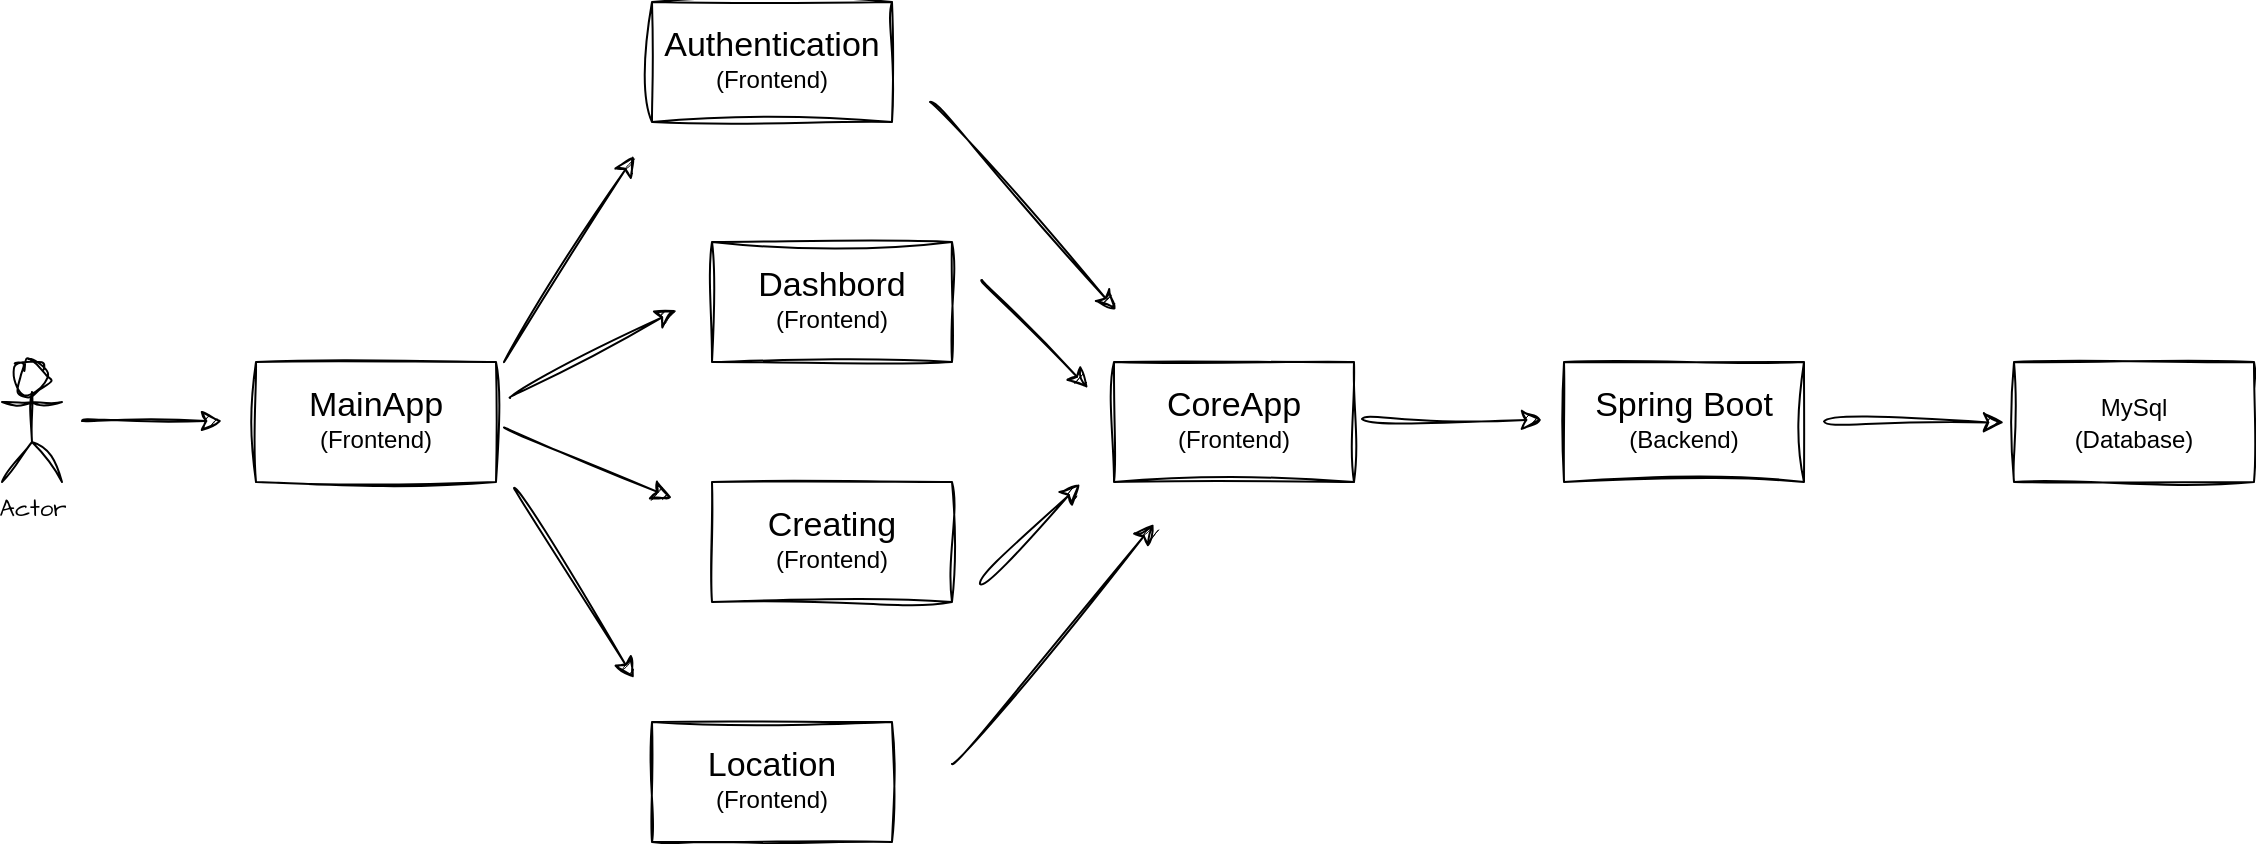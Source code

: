 <mxfile version="27.0.9">
  <diagram name="Pagină-1" id="y9jRKCElQh4QS8b3FHTA">
    <mxGraphModel dx="1789" dy="1220" grid="1" gridSize="10" guides="1" tooltips="1" connect="1" arrows="1" fold="1" page="0" pageScale="1" pageWidth="1169" pageHeight="827" math="0" shadow="0" adaptiveColors="simple">
      <root>
        <mxCell id="0" />
        <mxCell id="1" parent="0" />
        <mxCell id="EwuwBW0J4vEEIveTq8Gk-1" value="Actor" style="shape=umlActor;verticalLabelPosition=bottom;verticalAlign=top;html=1;outlineConnect=0;hachureGap=4;fontFamily=Architects Daughter;fontSource=https%3A%2F%2Ffonts.googleapis.com%2Fcss%3Ffamily%3DArchitects%2BDaughter;labelBackgroundColor=none;sketch=1;curveFitting=1;jiggle=2;rounded=0;" vertex="1" parent="1">
          <mxGeometry x="-176" y="152" width="30" height="60" as="geometry" />
        </mxCell>
        <mxCell id="EwuwBW0J4vEEIveTq8Gk-4" value="" style="endArrow=classic;html=1;rounded=0;hachureGap=4;fontFamily=Architects Daughter;fontSource=https%3A%2F%2Ffonts.googleapis.com%2Fcss%3Ffamily%3DArchitects%2BDaughter;fontSize=12;startSize=8;endSize=8;curved=1;labelBackgroundColor=none;fontColor=default;sketch=1;curveFitting=1;jiggle=2;" edge="1" parent="1">
          <mxGeometry width="50" height="50" relative="1" as="geometry">
            <mxPoint x="-136" y="181.5" as="sourcePoint" />
            <mxPoint x="-66" y="181.5" as="targetPoint" />
          </mxGeometry>
        </mxCell>
        <mxCell id="EwuwBW0J4vEEIveTq8Gk-5" value="&lt;div style=&quot;line-height: 140%;&quot;&gt;&lt;font style=&quot;font-size: 17px;&quot;&gt;MainApp&lt;/font&gt;&lt;/div&gt;&lt;div&gt;(Frontend)&lt;/div&gt;" style="rounded=0;whiteSpace=wrap;html=1;sketch=1;curveFitting=1;jiggle=2;labelBackgroundColor=none;" vertex="1" parent="1">
          <mxGeometry x="-49" y="152" width="120" height="60" as="geometry" />
        </mxCell>
        <mxCell id="EwuwBW0J4vEEIveTq8Gk-6" value="" style="endArrow=classic;html=1;rounded=0;fontSize=12;startSize=8;endSize=8;curved=1;sketch=1;curveFitting=1;jiggle=2;labelBackgroundColor=none;fontColor=default;" edge="1" parent="1">
          <mxGeometry width="50" height="50" relative="1" as="geometry">
            <mxPoint x="78" y="170" as="sourcePoint" />
            <mxPoint x="161" y="126" as="targetPoint" />
          </mxGeometry>
        </mxCell>
        <mxCell id="EwuwBW0J4vEEIveTq8Gk-7" value="" style="endArrow=classic;html=1;rounded=0;fontSize=12;startSize=8;endSize=8;curved=1;sketch=1;curveFitting=1;jiggle=2;labelBackgroundColor=none;fontColor=default;" edge="1" parent="1">
          <mxGeometry width="50" height="50" relative="1" as="geometry">
            <mxPoint x="75" y="184.75" as="sourcePoint" />
            <mxPoint x="159" y="220" as="targetPoint" />
          </mxGeometry>
        </mxCell>
        <mxCell id="EwuwBW0J4vEEIveTq8Gk-8" value="" style="endArrow=classic;html=1;rounded=0;fontSize=12;startSize=8;endSize=8;curved=1;sketch=1;curveFitting=1;jiggle=2;labelBackgroundColor=none;fontColor=default;" edge="1" parent="1">
          <mxGeometry width="50" height="50" relative="1" as="geometry">
            <mxPoint x="80" y="215" as="sourcePoint" />
            <mxPoint x="140" y="310" as="targetPoint" />
          </mxGeometry>
        </mxCell>
        <mxCell id="EwuwBW0J4vEEIveTq8Gk-9" value="" style="endArrow=classic;html=1;rounded=0;fontSize=12;startSize=8;endSize=8;curved=1;sketch=1;curveFitting=1;jiggle=2;labelBackgroundColor=none;fontColor=default;" edge="1" parent="1">
          <mxGeometry width="50" height="50" relative="1" as="geometry">
            <mxPoint x="75" y="152" as="sourcePoint" />
            <mxPoint x="140" y="49" as="targetPoint" />
          </mxGeometry>
        </mxCell>
        <mxCell id="EwuwBW0J4vEEIveTq8Gk-10" value="&lt;div style=&quot;line-height: 140%;&quot;&gt;&lt;font style=&quot;font-size: 17px;&quot;&gt;Authentication&lt;/font&gt;&lt;/div&gt;&lt;div&gt;(Frontend)&lt;/div&gt;" style="rounded=0;whiteSpace=wrap;html=1;sketch=1;curveFitting=1;jiggle=2;labelBackgroundColor=none;" vertex="1" parent="1">
          <mxGeometry x="149" y="-28" width="120" height="60" as="geometry" />
        </mxCell>
        <mxCell id="EwuwBW0J4vEEIveTq8Gk-11" value="&lt;div style=&quot;line-height: 140%;&quot;&gt;&lt;font style=&quot;font-size: 17px;&quot;&gt;Dashbord&lt;/font&gt;&lt;/div&gt;&lt;div&gt;(Frontend)&lt;/div&gt;" style="rounded=0;whiteSpace=wrap;html=1;sketch=1;curveFitting=1;jiggle=2;labelBackgroundColor=none;" vertex="1" parent="1">
          <mxGeometry x="179" y="92" width="120" height="60" as="geometry" />
        </mxCell>
        <mxCell id="EwuwBW0J4vEEIveTq8Gk-12" value="&lt;div style=&quot;line-height: 140%;&quot;&gt;&lt;font style=&quot;font-size: 17px;&quot;&gt;Creating&lt;/font&gt;&lt;/div&gt;&lt;div&gt;(Frontend)&lt;/div&gt;" style="rounded=0;whiteSpace=wrap;html=1;sketch=1;curveFitting=1;jiggle=2;labelBackgroundColor=none;" vertex="1" parent="1">
          <mxGeometry x="179" y="212" width="120" height="60" as="geometry" />
        </mxCell>
        <mxCell id="EwuwBW0J4vEEIveTq8Gk-13" value="&lt;div style=&quot;line-height: 140%;&quot;&gt;&lt;font style=&quot;font-size: 17px;&quot;&gt;Location&lt;/font&gt;&lt;/div&gt;&lt;div&gt;(Frontend)&lt;/div&gt;" style="rounded=0;whiteSpace=wrap;html=1;sketch=1;curveFitting=1;jiggle=2;labelBackgroundColor=none;" vertex="1" parent="1">
          <mxGeometry x="149" y="332" width="120" height="60" as="geometry" />
        </mxCell>
        <mxCell id="EwuwBW0J4vEEIveTq8Gk-14" value="&lt;div style=&quot;line-height: 140%;&quot;&gt;&lt;font style=&quot;font-size: 17px;&quot;&gt;CoreApp&lt;/font&gt;&lt;/div&gt;&lt;div&gt;(Frontend)&lt;/div&gt;" style="rounded=0;whiteSpace=wrap;html=1;sketch=1;curveFitting=1;jiggle=2;labelBackgroundColor=none;" vertex="1" parent="1">
          <mxGeometry x="380" y="152" width="120" height="60" as="geometry" />
        </mxCell>
        <mxCell id="EwuwBW0J4vEEIveTq8Gk-15" value="" style="endArrow=classic;html=1;rounded=0;fontSize=12;startSize=8;endSize=8;curved=1;sketch=1;curveFitting=1;jiggle=2;labelBackgroundColor=none;fontColor=default;" edge="1" parent="1">
          <mxGeometry width="50" height="50" relative="1" as="geometry">
            <mxPoint x="288" y="22" as="sourcePoint" />
            <mxPoint x="381" y="126" as="targetPoint" />
          </mxGeometry>
        </mxCell>
        <mxCell id="EwuwBW0J4vEEIveTq8Gk-16" value="" style="endArrow=classic;html=1;rounded=0;fontSize=12;startSize=8;endSize=8;curved=1;sketch=1;curveFitting=1;jiggle=2;labelBackgroundColor=none;fontColor=default;" edge="1" parent="1">
          <mxGeometry width="50" height="50" relative="1" as="geometry">
            <mxPoint x="299" y="353" as="sourcePoint" />
            <mxPoint x="400" y="233" as="targetPoint" />
          </mxGeometry>
        </mxCell>
        <mxCell id="EwuwBW0J4vEEIveTq8Gk-17" value="" style="endArrow=classic;html=1;rounded=0;fontSize=12;startSize=8;endSize=8;curved=1;sketch=1;curveFitting=1;jiggle=2;labelBackgroundColor=none;fontColor=default;" edge="1" parent="1">
          <mxGeometry width="50" height="50" relative="1" as="geometry">
            <mxPoint x="313" y="263" as="sourcePoint" />
            <mxPoint x="363" y="213" as="targetPoint" />
          </mxGeometry>
        </mxCell>
        <mxCell id="EwuwBW0J4vEEIveTq8Gk-18" value="" style="endArrow=classic;html=1;rounded=0;fontSize=12;startSize=8;endSize=8;curved=1;sketch=1;curveFitting=1;jiggle=2;labelBackgroundColor=none;fontColor=default;" edge="1" parent="1">
          <mxGeometry width="50" height="50" relative="1" as="geometry">
            <mxPoint x="314" y="111" as="sourcePoint" />
            <mxPoint x="367" y="165" as="targetPoint" />
          </mxGeometry>
        </mxCell>
        <mxCell id="EwuwBW0J4vEEIveTq8Gk-19" value="" style="endArrow=classic;html=1;rounded=0;fontSize=12;startSize=8;endSize=8;curved=1;sketch=1;curveFitting=1;jiggle=2;labelBackgroundColor=none;fontColor=default;" edge="1" parent="1">
          <mxGeometry width="50" height="50" relative="1" as="geometry">
            <mxPoint x="504" y="180.5" as="sourcePoint" />
            <mxPoint x="594" y="181" as="targetPoint" />
          </mxGeometry>
        </mxCell>
        <mxCell id="EwuwBW0J4vEEIveTq8Gk-20" value="&lt;div style=&quot;line-height: 140%;&quot;&gt;&lt;font style=&quot;font-size: 17px;&quot;&gt;Spring Boot&lt;/font&gt;&lt;/div&gt;&lt;div&gt;(Backend)&lt;/div&gt;" style="rounded=0;whiteSpace=wrap;html=1;sketch=1;curveFitting=1;jiggle=2;labelBackgroundColor=none;" vertex="1" parent="1">
          <mxGeometry x="605" y="152" width="120" height="60" as="geometry" />
        </mxCell>
        <mxCell id="EwuwBW0J4vEEIveTq8Gk-22" value="" style="endArrow=classic;html=1;rounded=0;fontSize=12;startSize=8;endSize=8;curved=1;sketch=1;curveFitting=1;jiggle=2;labelBackgroundColor=none;fontColor=default;" edge="1" parent="1">
          <mxGeometry width="50" height="50" relative="1" as="geometry">
            <mxPoint x="735" y="181.73" as="sourcePoint" />
            <mxPoint x="825" y="182.23" as="targetPoint" />
          </mxGeometry>
        </mxCell>
        <mxCell id="EwuwBW0J4vEEIveTq8Gk-23" value="&lt;div style=&quot;line-height: 140%;&quot;&gt;MySql&lt;/div&gt;&lt;div&gt;(Database)&lt;/div&gt;" style="rounded=0;whiteSpace=wrap;html=1;sketch=1;curveFitting=1;jiggle=2;labelBackgroundColor=none;" vertex="1" parent="1">
          <mxGeometry x="830" y="152" width="120" height="60" as="geometry" />
        </mxCell>
      </root>
    </mxGraphModel>
  </diagram>
</mxfile>
